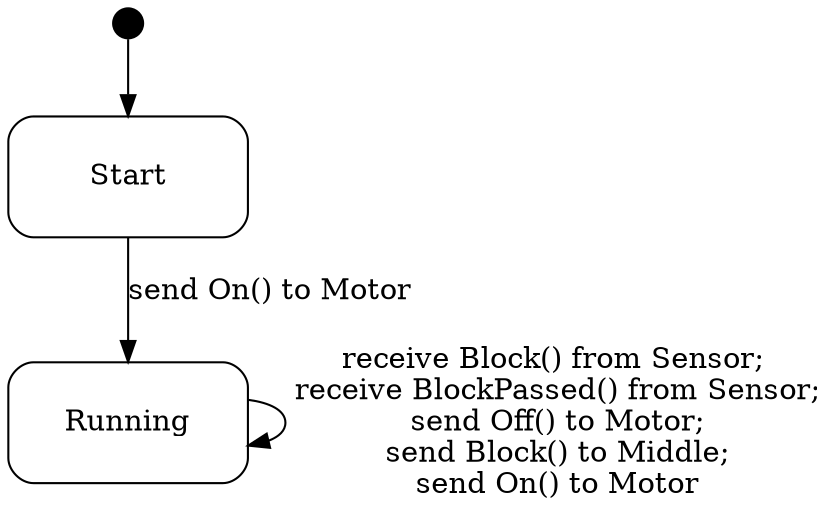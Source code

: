 digraph Single {
  compound = true;
  rank = LR;
node [shape = "point", height = "0.2"] Start_extra node [shape = "Mrecord", height = "0.8", width = "1.6"] Start Start_extra -> Start

node [shape = "Mrecord", height = "0.8", width = "1.6"] Running



Start -> Running [label = "send On() to Motor"];

Running -> Running [label = "receive Block() from Sensor;\n receive BlockPassed() from Sensor;\n send Off() to Motor;\n send Block() to Middle;\n send On() to Motor"];

}
